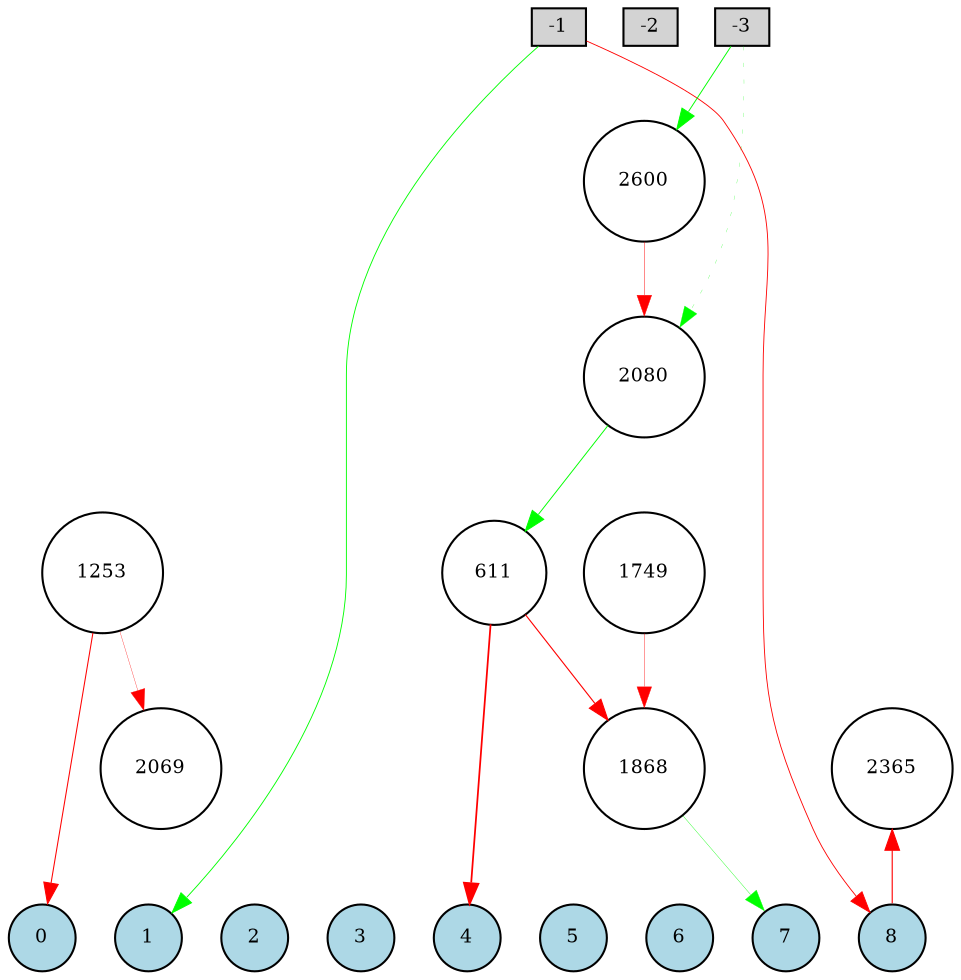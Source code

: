 digraph {
	node [fontsize=9 height=0.2 shape=circle width=0.2]
	subgraph inputs {
		node [shape=box style=filled]
		rank=source
		-1 [fillcolor=lightgray]
		-2 [fillcolor=lightgray]
		-1 -> -2 [style=invis]
		-3 [fillcolor=lightgray]
		-2 -> -3 [style=invis]
	}
	subgraph outputs {
		node [style=filled]
		rank=sink
		0 [fillcolor=lightblue fontsize=9 height=0.2 shape=circle width=0.2]
		1 [fillcolor=lightblue fontsize=9 height=0.2 shape=circle width=0.2]
		0 -> 1 [style=invis]
		2 [fillcolor=lightblue fontsize=9 height=0.2 shape=circle width=0.2]
		1 -> 2 [style=invis]
		3 [fillcolor=lightblue fontsize=9 height=0.2 shape=circle width=0.2]
		2 -> 3 [style=invis]
		4 [fillcolor=lightblue fontsize=9 height=0.2 shape=circle width=0.2]
		3 -> 4 [style=invis]
		5 [fillcolor=lightblue fontsize=9 height=0.2 shape=circle width=0.2]
		4 -> 5 [style=invis]
		6 [fillcolor=lightblue fontsize=9 height=0.2 shape=circle width=0.2]
		5 -> 6 [style=invis]
		7 [fillcolor=lightblue fontsize=9 height=0.2 shape=circle width=0.2]
		6 -> 7 [style=invis]
		8 [fillcolor=lightblue fontsize=9 height=0.2 shape=circle width=0.2]
		7 -> 8 [style=invis]
	}
	611 [fillcolor=white style=filled]
	1253 [fillcolor=white style=filled]
	2080 [fillcolor=white style=filled]
	1868 [fillcolor=white style=filled]
	2600 [fillcolor=white style=filled]
	1749 [fillcolor=white style=filled]
	2069 [fillcolor=white style=filled]
	2365 [fillcolor=white style=filled]
	-1 -> 1 [color=green penwidth=0.4341528762549769 style=solid]
	611 -> 4 [color=red penwidth=0.8450370961932754 style=solid]
	611 -> 1868 [color=red penwidth=0.5365973669551869 style=solid]
	-3 -> 2080 [color=green penwidth=0.11360012366751077 style=dotted]
	2080 -> 611 [color=green penwidth=0.4572361903550869 style=solid]
	1253 -> 0 [color=red penwidth=0.5034894794241536 style=solid]
	8 -> 2365 [color=red penwidth=0.536911173035562 style=solid]
	1749 -> 1868 [color=red penwidth=0.19093528835140472 style=solid]
	-1 -> 8 [color=red penwidth=0.4214596530371122 style=solid]
	1868 -> 7 [color=green penwidth=0.1780475544823219 style=solid]
	-3 -> 2600 [color=green penwidth=0.45009194620709436 style=solid]
	2600 -> 2080 [color=red penwidth=0.2200543211990821 style=solid]
	1253 -> 2069 [color=red penwidth=0.14863868103528843 style=solid]
}
